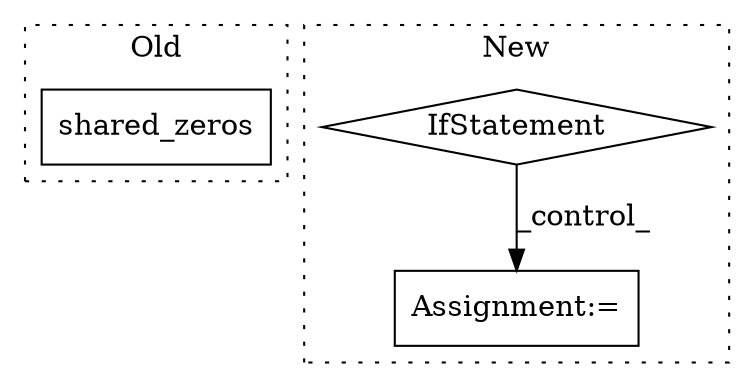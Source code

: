digraph G {
subgraph cluster0 {
1 [label="shared_zeros" a="32" s="9358,9386" l="13,1" shape="box"];
label = "Old";
style="dotted";
}
subgraph cluster1 {
2 [label="IfStatement" a="25" s="6535,6552" l="4,2" shape="diamond"];
3 [label="Assignment:=" a="7" s="6834" l="1" shape="box"];
label = "New";
style="dotted";
}
2 -> 3 [label="_control_"];
}